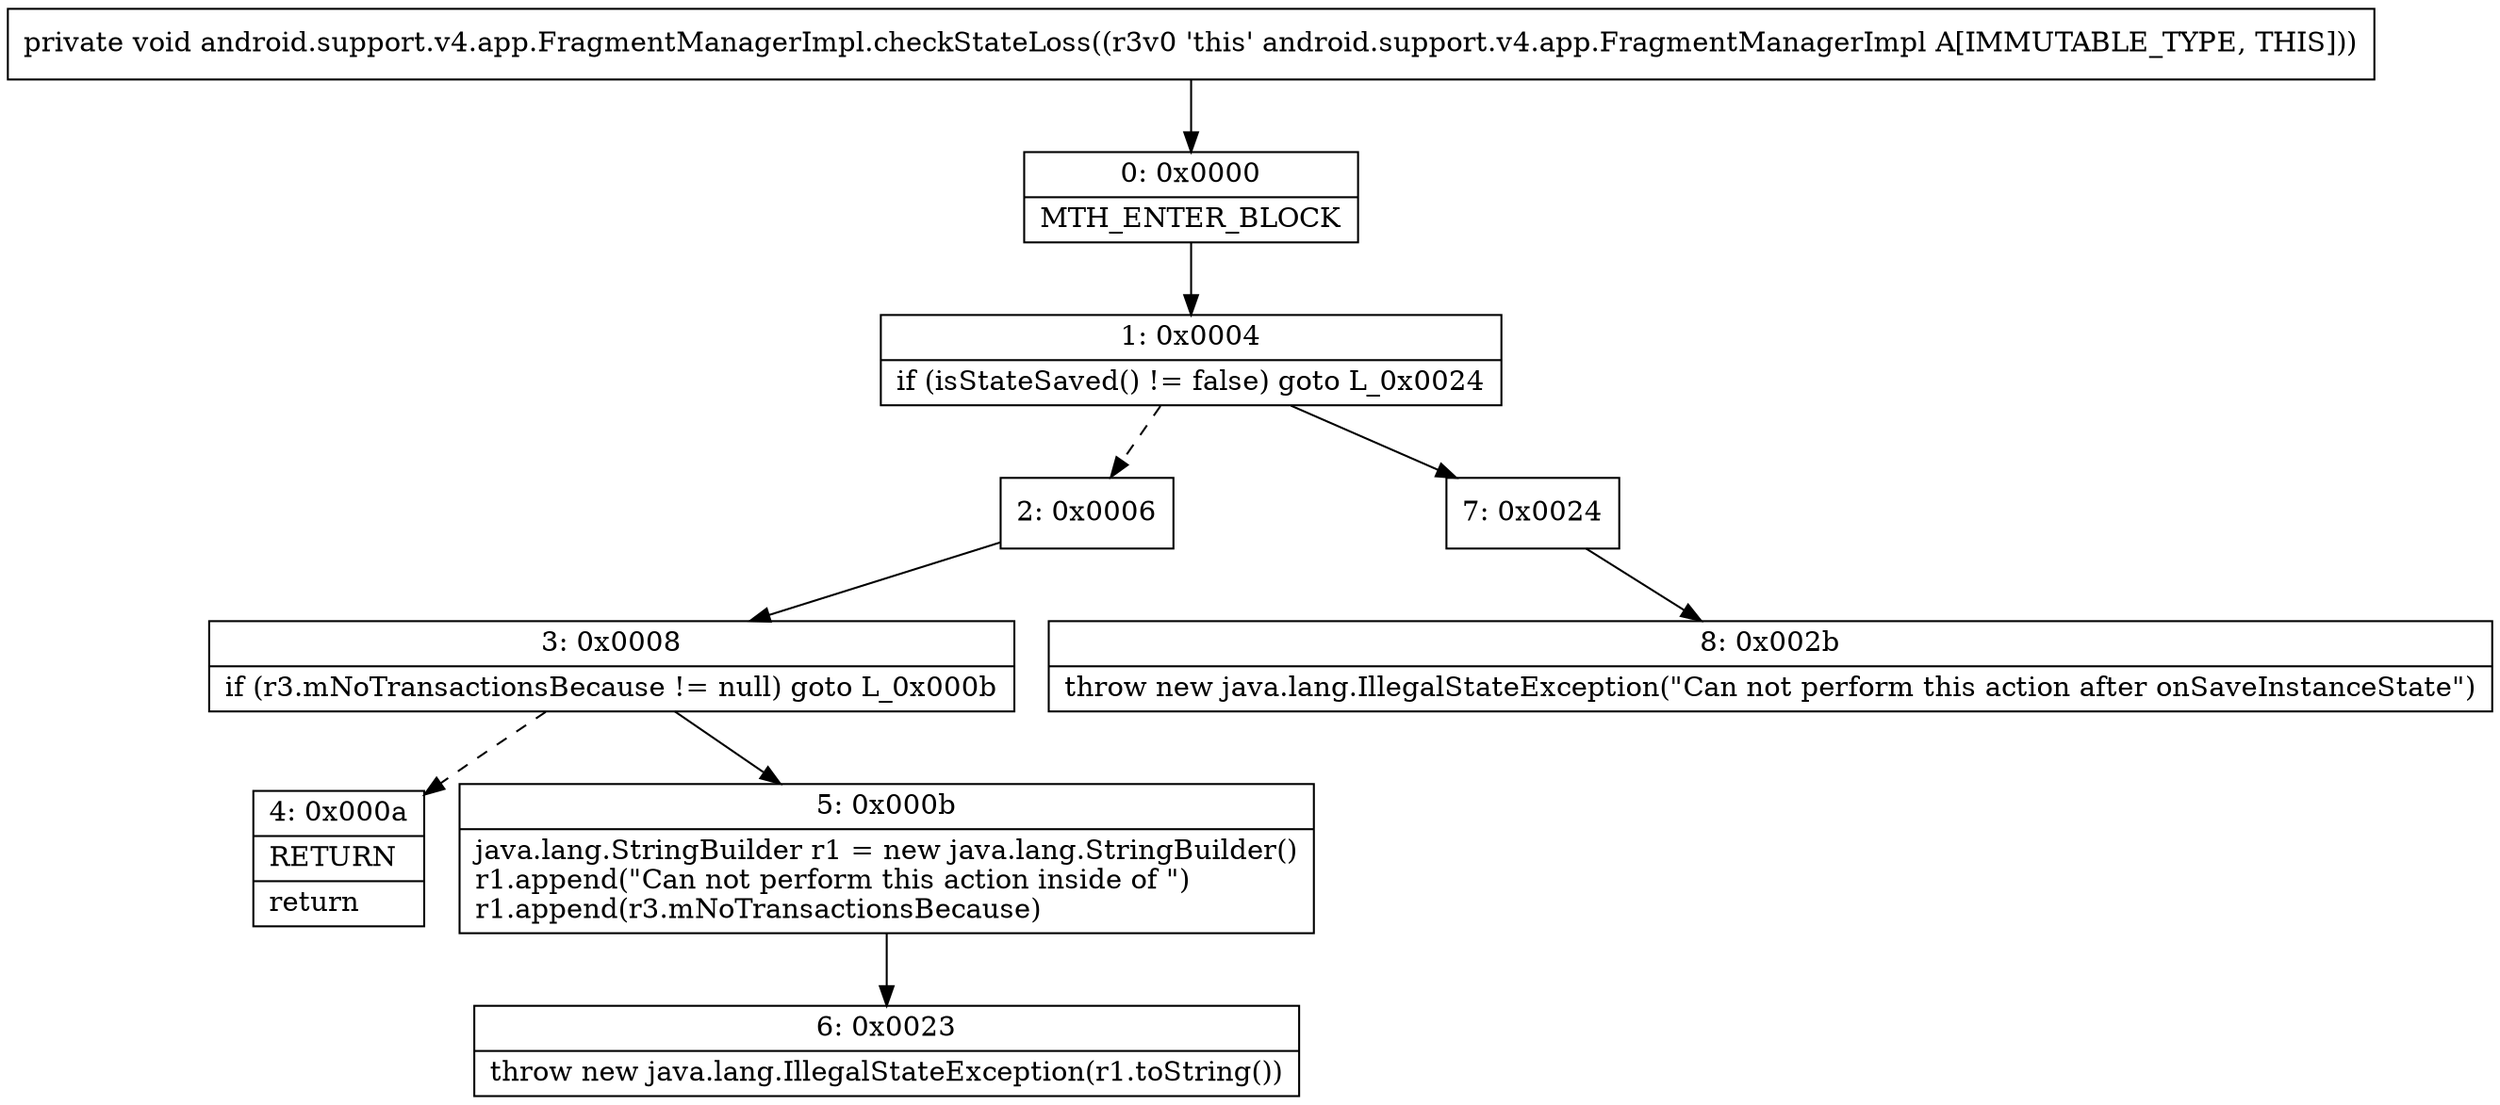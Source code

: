 digraph "CFG forandroid.support.v4.app.FragmentManagerImpl.checkStateLoss()V" {
Node_0 [shape=record,label="{0\:\ 0x0000|MTH_ENTER_BLOCK\l}"];
Node_1 [shape=record,label="{1\:\ 0x0004|if (isStateSaved() != false) goto L_0x0024\l}"];
Node_2 [shape=record,label="{2\:\ 0x0006}"];
Node_3 [shape=record,label="{3\:\ 0x0008|if (r3.mNoTransactionsBecause != null) goto L_0x000b\l}"];
Node_4 [shape=record,label="{4\:\ 0x000a|RETURN\l|return\l}"];
Node_5 [shape=record,label="{5\:\ 0x000b|java.lang.StringBuilder r1 = new java.lang.StringBuilder()\lr1.append(\"Can not perform this action inside of \")\lr1.append(r3.mNoTransactionsBecause)\l}"];
Node_6 [shape=record,label="{6\:\ 0x0023|throw new java.lang.IllegalStateException(r1.toString())\l}"];
Node_7 [shape=record,label="{7\:\ 0x0024}"];
Node_8 [shape=record,label="{8\:\ 0x002b|throw new java.lang.IllegalStateException(\"Can not perform this action after onSaveInstanceState\")\l}"];
MethodNode[shape=record,label="{private void android.support.v4.app.FragmentManagerImpl.checkStateLoss((r3v0 'this' android.support.v4.app.FragmentManagerImpl A[IMMUTABLE_TYPE, THIS])) }"];
MethodNode -> Node_0;
Node_0 -> Node_1;
Node_1 -> Node_2[style=dashed];
Node_1 -> Node_7;
Node_2 -> Node_3;
Node_3 -> Node_4[style=dashed];
Node_3 -> Node_5;
Node_5 -> Node_6;
Node_7 -> Node_8;
}

